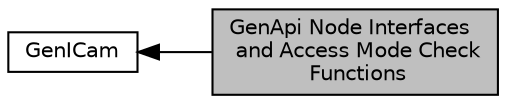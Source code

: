 digraph "GenApi Node Interfaces and Access Mode Check Functions"
{
  edge [fontname="Helvetica",fontsize="10",labelfontname="Helvetica",labelfontsize="10"];
  node [fontname="Helvetica",fontsize="10",shape=record];
  rankdir=LR;
  Node0 [label="GenApi Node Interfaces\l and Access Mode Check\l Functions",height=0.2,width=0.4,color="black", fillcolor="grey75", style="filled", fontcolor="black"];
  Node1 [label="GenICam",height=0.2,width=0.4,color="black", fillcolor="white", style="filled",URL="$group___gen_i_cam___modules.html",tooltip="The GenICam GenApi is used for parameter access in pylon. "];
  Node1->Node0 [shape=plaintext, dir="back", style="solid"];
}
